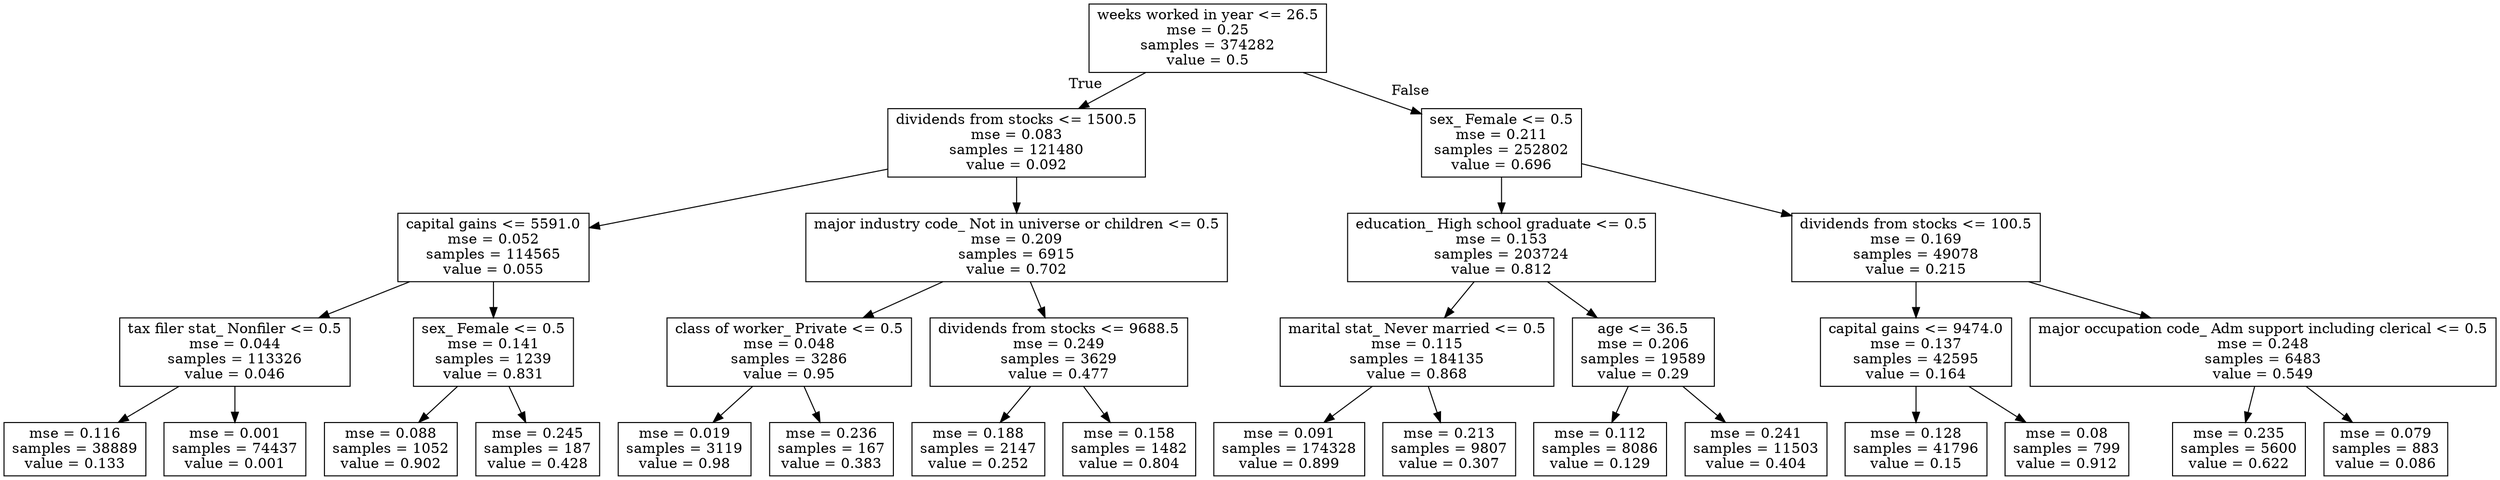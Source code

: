 digraph Tree {
node [shape=box] ;
0 [label="weeks worked in year <= 26.5\nmse = 0.25\nsamples = 374282\nvalue = 0.5"] ;
1 [label="dividends from stocks <= 1500.5\nmse = 0.083\nsamples = 121480\nvalue = 0.092"] ;
0 -> 1 [labeldistance=2.5, labelangle=45, headlabel="True"] ;
2 [label="capital gains <= 5591.0\nmse = 0.052\nsamples = 114565\nvalue = 0.055"] ;
1 -> 2 ;
3 [label="tax filer stat_ Nonfiler <= 0.5\nmse = 0.044\nsamples = 113326\nvalue = 0.046"] ;
2 -> 3 ;
4 [label="mse = 0.116\nsamples = 38889\nvalue = 0.133"] ;
3 -> 4 ;
5 [label="mse = 0.001\nsamples = 74437\nvalue = 0.001"] ;
3 -> 5 ;
6 [label="sex_ Female <= 0.5\nmse = 0.141\nsamples = 1239\nvalue = 0.831"] ;
2 -> 6 ;
7 [label="mse = 0.088\nsamples = 1052\nvalue = 0.902"] ;
6 -> 7 ;
8 [label="mse = 0.245\nsamples = 187\nvalue = 0.428"] ;
6 -> 8 ;
9 [label="major industry code_ Not in universe or children <= 0.5\nmse = 0.209\nsamples = 6915\nvalue = 0.702"] ;
1 -> 9 ;
10 [label="class of worker_ Private <= 0.5\nmse = 0.048\nsamples = 3286\nvalue = 0.95"] ;
9 -> 10 ;
11 [label="mse = 0.019\nsamples = 3119\nvalue = 0.98"] ;
10 -> 11 ;
12 [label="mse = 0.236\nsamples = 167\nvalue = 0.383"] ;
10 -> 12 ;
13 [label="dividends from stocks <= 9688.5\nmse = 0.249\nsamples = 3629\nvalue = 0.477"] ;
9 -> 13 ;
14 [label="mse = 0.188\nsamples = 2147\nvalue = 0.252"] ;
13 -> 14 ;
15 [label="mse = 0.158\nsamples = 1482\nvalue = 0.804"] ;
13 -> 15 ;
16 [label="sex_ Female <= 0.5\nmse = 0.211\nsamples = 252802\nvalue = 0.696"] ;
0 -> 16 [labeldistance=2.5, labelangle=-45, headlabel="False"] ;
17 [label="education_ High school graduate <= 0.5\nmse = 0.153\nsamples = 203724\nvalue = 0.812"] ;
16 -> 17 ;
18 [label="marital stat_ Never married <= 0.5\nmse = 0.115\nsamples = 184135\nvalue = 0.868"] ;
17 -> 18 ;
19 [label="mse = 0.091\nsamples = 174328\nvalue = 0.899"] ;
18 -> 19 ;
20 [label="mse = 0.213\nsamples = 9807\nvalue = 0.307"] ;
18 -> 20 ;
21 [label="age <= 36.5\nmse = 0.206\nsamples = 19589\nvalue = 0.29"] ;
17 -> 21 ;
22 [label="mse = 0.112\nsamples = 8086\nvalue = 0.129"] ;
21 -> 22 ;
23 [label="mse = 0.241\nsamples = 11503\nvalue = 0.404"] ;
21 -> 23 ;
24 [label="dividends from stocks <= 100.5\nmse = 0.169\nsamples = 49078\nvalue = 0.215"] ;
16 -> 24 ;
25 [label="capital gains <= 9474.0\nmse = 0.137\nsamples = 42595\nvalue = 0.164"] ;
24 -> 25 ;
26 [label="mse = 0.128\nsamples = 41796\nvalue = 0.15"] ;
25 -> 26 ;
27 [label="mse = 0.08\nsamples = 799\nvalue = 0.912"] ;
25 -> 27 ;
28 [label="major occupation code_ Adm support including clerical <= 0.5\nmse = 0.248\nsamples = 6483\nvalue = 0.549"] ;
24 -> 28 ;
29 [label="mse = 0.235\nsamples = 5600\nvalue = 0.622"] ;
28 -> 29 ;
30 [label="mse = 0.079\nsamples = 883\nvalue = 0.086"] ;
28 -> 30 ;
}